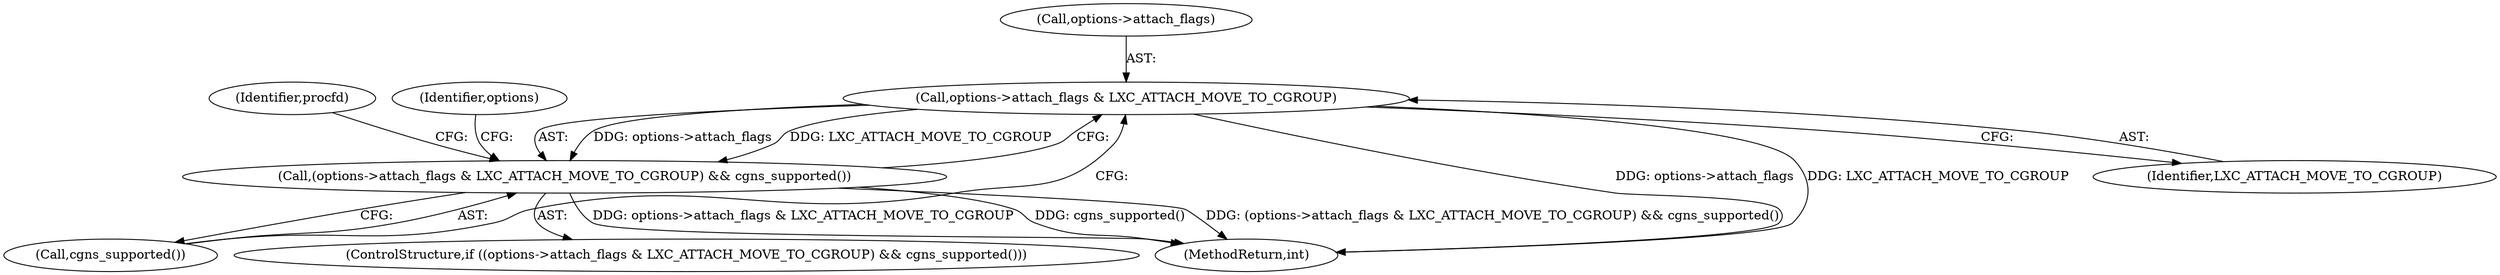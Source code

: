 digraph "0_lxc_81f466d05f2a89cb4f122ef7f593ff3f279b165c_1@pointer" {
"1000562" [label="(Call,options->attach_flags & LXC_ATTACH_MOVE_TO_CGROUP)"];
"1000561" [label="(Call,(options->attach_flags & LXC_ATTACH_MOVE_TO_CGROUP) && cgns_supported())"];
"1000567" [label="(Call,cgns_supported())"];
"1000562" [label="(Call,options->attach_flags & LXC_ATTACH_MOVE_TO_CGROUP)"];
"1000560" [label="(ControlStructure,if ((options->attach_flags & LXC_ATTACH_MOVE_TO_CGROUP) && cgns_supported()))"];
"1000695" [label="(MethodReturn,int)"];
"1000566" [label="(Identifier,LXC_ATTACH_MOVE_TO_CGROUP)"];
"1000574" [label="(Identifier,procfd)"];
"1000570" [label="(Identifier,options)"];
"1000563" [label="(Call,options->attach_flags)"];
"1000561" [label="(Call,(options->attach_flags & LXC_ATTACH_MOVE_TO_CGROUP) && cgns_supported())"];
"1000562" -> "1000561"  [label="AST: "];
"1000562" -> "1000566"  [label="CFG: "];
"1000563" -> "1000562"  [label="AST: "];
"1000566" -> "1000562"  [label="AST: "];
"1000567" -> "1000562"  [label="CFG: "];
"1000561" -> "1000562"  [label="CFG: "];
"1000562" -> "1000695"  [label="DDG: options->attach_flags"];
"1000562" -> "1000695"  [label="DDG: LXC_ATTACH_MOVE_TO_CGROUP"];
"1000562" -> "1000561"  [label="DDG: options->attach_flags"];
"1000562" -> "1000561"  [label="DDG: LXC_ATTACH_MOVE_TO_CGROUP"];
"1000561" -> "1000560"  [label="AST: "];
"1000561" -> "1000567"  [label="CFG: "];
"1000567" -> "1000561"  [label="AST: "];
"1000570" -> "1000561"  [label="CFG: "];
"1000574" -> "1000561"  [label="CFG: "];
"1000561" -> "1000695"  [label="DDG: options->attach_flags & LXC_ATTACH_MOVE_TO_CGROUP"];
"1000561" -> "1000695"  [label="DDG: cgns_supported()"];
"1000561" -> "1000695"  [label="DDG: (options->attach_flags & LXC_ATTACH_MOVE_TO_CGROUP) && cgns_supported()"];
}
